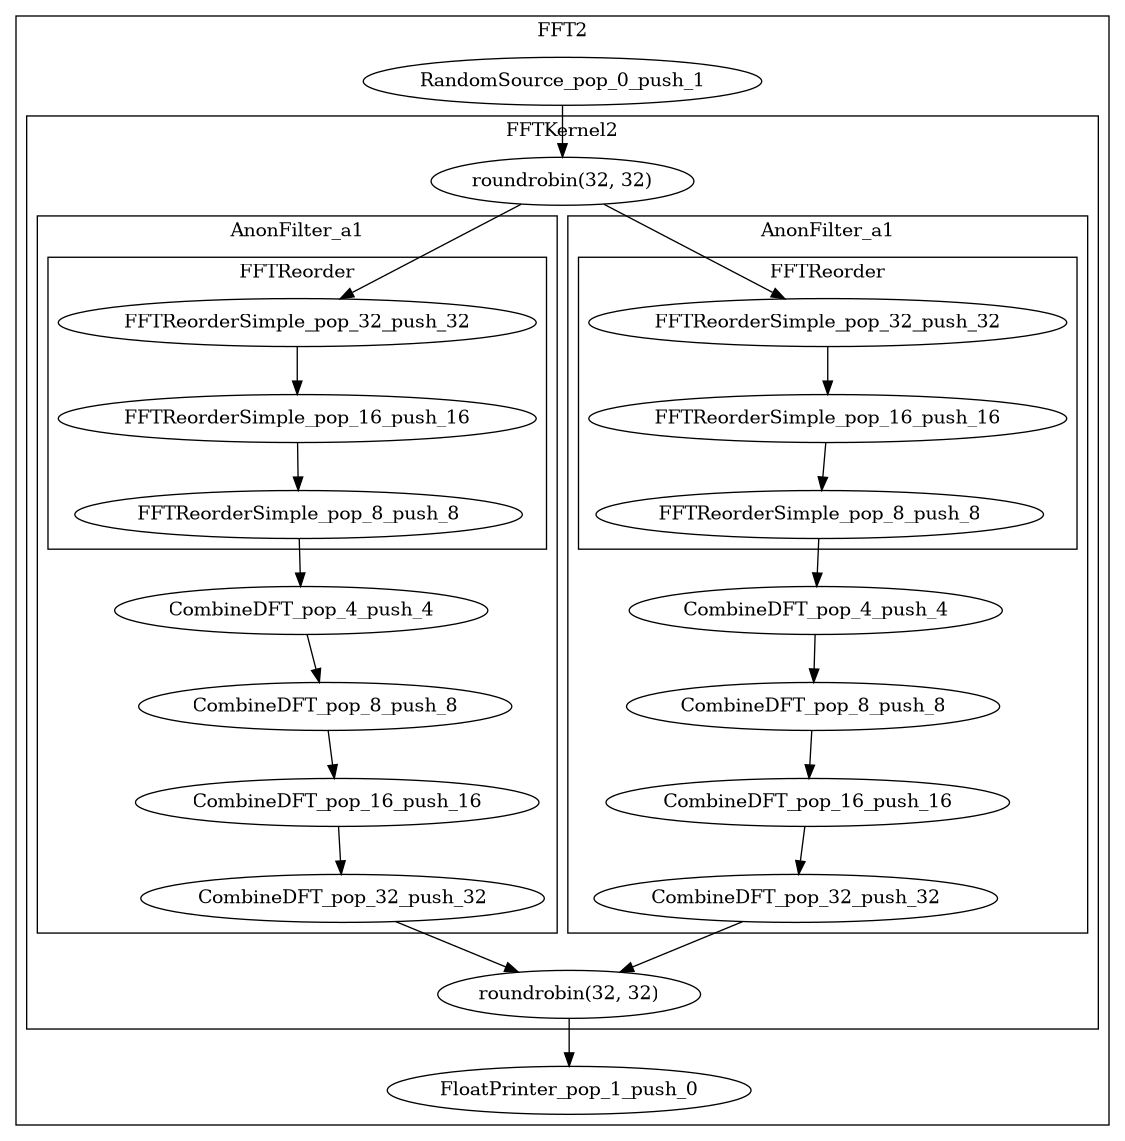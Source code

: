 digraph streamit {
size="7.5,10";subgraph cluster_FFT2_0 {
label = "FFT2";
RandomSource_pop_0_push_1_1 -> FFTKernel2_2_split
FFTKernel2_2_join -> FloatPrinter_pop_1_push_0_3
RandomSource_pop_0_push_1_1 [ label="RandomSource_pop_0_push_1" ]
subgraph cluster_FFTKernel2_2 {
label = "FFTKernel2";
FFTKernel2_2_split [ label="roundrobin(32, 32)" ]
FFTKernel2_2_join [ label="roundrobin(32, 32)" ]
subgraph cluster_AnonFilter_a1_4 {
label = "AnonFilter_a1";
FFTReorderSimple_pop_8_push_8_13 -> CombineDFT_pop_4_push_4_7
CombineDFT_pop_4_push_4_7 -> CombineDFT_pop_8_push_8_8
CombineDFT_pop_8_push_8_8 -> CombineDFT_pop_16_push_16_9
CombineDFT_pop_16_push_16_9 -> CombineDFT_pop_32_push_32_10
subgraph cluster_FFTReorder_6 {
label = "FFTReorder";
FFTReorderSimple_pop_32_push_32_11 -> FFTReorderSimple_pop_16_push_16_12
FFTReorderSimple_pop_16_push_16_12 -> FFTReorderSimple_pop_8_push_8_13
FFTReorderSimple_pop_32_push_32_11 [ label="FFTReorderSimple_pop_32_push_32" ]
FFTReorderSimple_pop_16_push_16_12 [ label="FFTReorderSimple_pop_16_push_16" ]
FFTReorderSimple_pop_8_push_8_13 [ label="FFTReorderSimple_pop_8_push_8" ]
}
CombineDFT_pop_4_push_4_7 [ label="CombineDFT_pop_4_push_4" ]
CombineDFT_pop_8_push_8_8 [ label="CombineDFT_pop_8_push_8" ]
CombineDFT_pop_16_push_16_9 [ label="CombineDFT_pop_16_push_16" ]
CombineDFT_pop_32_push_32_10 [ label="CombineDFT_pop_32_push_32" ]
}
FFTKernel2_2_split -> FFTReorderSimple_pop_32_push_32_11
CombineDFT_pop_32_push_32_10 -> FFTKernel2_2_join
subgraph cluster_AnonFilter_a1_5 {
label = "AnonFilter_a1";
FFTReorderSimple_pop_8_push_8_27 -> CombineDFT_pop_4_push_4_21
CombineDFT_pop_4_push_4_21 -> CombineDFT_pop_8_push_8_22
CombineDFT_pop_8_push_8_22 -> CombineDFT_pop_16_push_16_23
CombineDFT_pop_16_push_16_23 -> CombineDFT_pop_32_push_32_24
subgraph cluster_FFTReorder_20 {
label = "FFTReorder";
FFTReorderSimple_pop_32_push_32_25 -> FFTReorderSimple_pop_16_push_16_26
FFTReorderSimple_pop_16_push_16_26 -> FFTReorderSimple_pop_8_push_8_27
FFTReorderSimple_pop_32_push_32_25 [ label="FFTReorderSimple_pop_32_push_32" ]
FFTReorderSimple_pop_16_push_16_26 [ label="FFTReorderSimple_pop_16_push_16" ]
FFTReorderSimple_pop_8_push_8_27 [ label="FFTReorderSimple_pop_8_push_8" ]
}
CombineDFT_pop_4_push_4_21 [ label="CombineDFT_pop_4_push_4" ]
CombineDFT_pop_8_push_8_22 [ label="CombineDFT_pop_8_push_8" ]
CombineDFT_pop_16_push_16_23 [ label="CombineDFT_pop_16_push_16" ]
CombineDFT_pop_32_push_32_24 [ label="CombineDFT_pop_32_push_32" ]
}
FFTKernel2_2_split -> FFTReorderSimple_pop_32_push_32_25
CombineDFT_pop_32_push_32_24 -> FFTKernel2_2_join
}
FloatPrinter_pop_1_push_0_3 [ label="FloatPrinter_pop_1_push_0" ]
}
}
